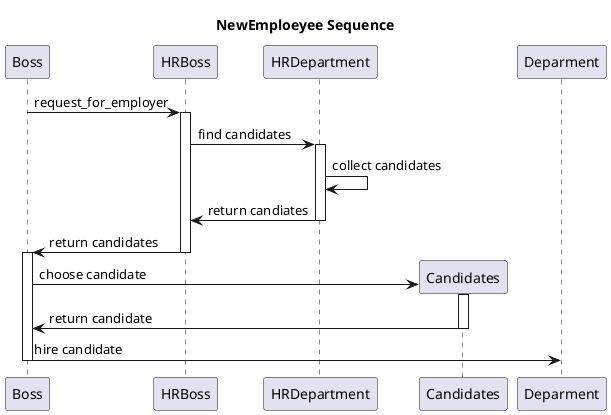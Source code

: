 @startuml

title NewEmploeyee Sequence


Boss->HRBoss: request_for_employer
activate HRBoss

HRBoss->HRDepartment: find candidates
activate HRDepartment

HRDepartment ->HRDepartment: collect candidates
HRDepartment ->HRBoss: return candiates
deactivate HRDepartment


HRBoss->Boss: return candidates

deactivate HRBoss
activate Boss

create Candidates
Boss ->Candidates: choose candidate
activate Candidates
Candidates -> Boss : return candidate
deactivate Candidates


Boss -> Deparment : hire candidate
deactivate Boss

@enduml